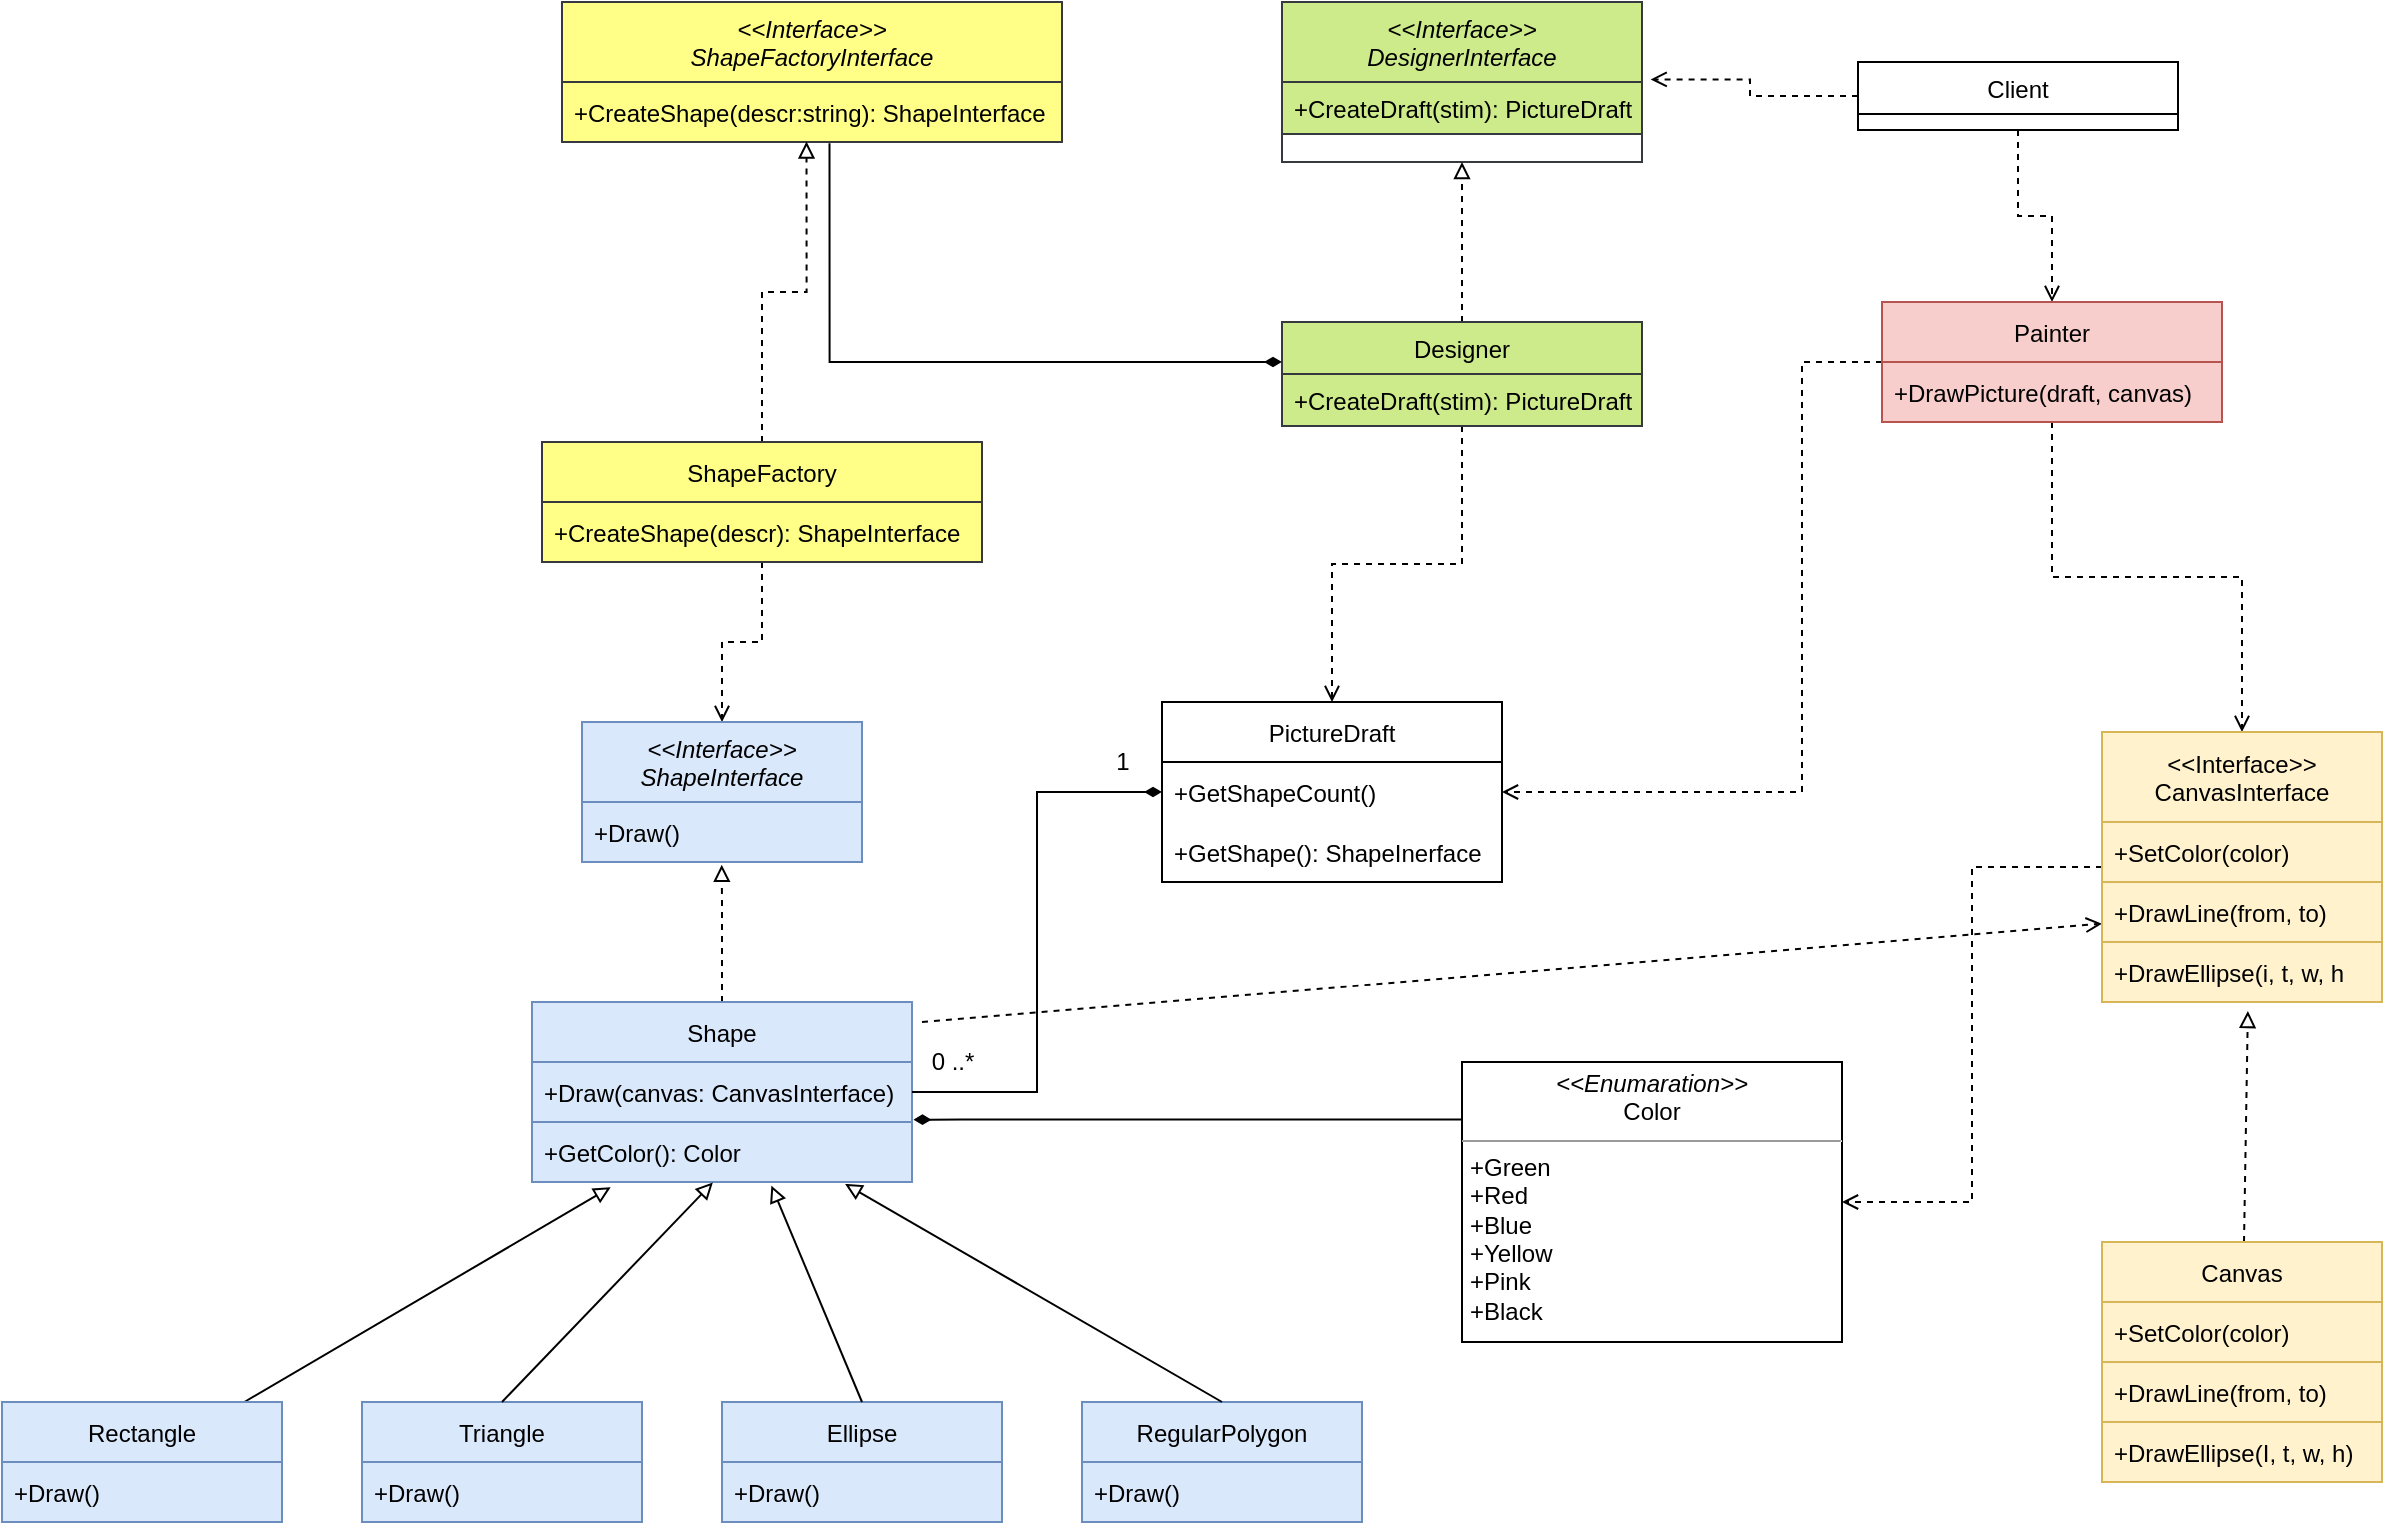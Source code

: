 <mxfile version="17.2.4" type="github">
  <diagram id="C5RBs43oDa-KdzZeNtuy" name="Page-1">
    <mxGraphModel dx="2424" dy="891" grid="1" gridSize="10" guides="1" tooltips="1" connect="1" arrows="1" fold="1" page="1" pageScale="1" pageWidth="827" pageHeight="1169" math="0" shadow="0">
      <root>
        <mxCell id="WIyWlLk6GJQsqaUBKTNV-0" />
        <mxCell id="WIyWlLk6GJQsqaUBKTNV-1" parent="WIyWlLk6GJQsqaUBKTNV-0" />
        <mxCell id="zkfFHV4jXpPFQw0GAbJ--0" value="&lt;&lt;Interface&gt;&gt;&#xa;DesignerInterface" style="swimlane;fontStyle=2;align=center;verticalAlign=top;childLayout=stackLayout;horizontal=1;startSize=40;horizontalStack=0;resizeParent=1;resizeLast=0;collapsible=1;marginBottom=0;rounded=0;shadow=0;strokeWidth=1;fillColor=#cdeb8b;strokeColor=#36393d;" parent="WIyWlLk6GJQsqaUBKTNV-1" vertex="1">
          <mxGeometry x="220" y="100" width="180" height="80" as="geometry">
            <mxRectangle x="230" y="140" width="160" height="26" as="alternateBounds" />
          </mxGeometry>
        </mxCell>
        <mxCell id="zkfFHV4jXpPFQw0GAbJ--5" value="+CreateDraft(stim): PictureDraft" style="text;align=left;verticalAlign=top;spacingLeft=4;spacingRight=4;overflow=hidden;rotatable=0;points=[[0,0.5],[1,0.5]];portConstraint=eastwest;fillColor=#cdeb8b;strokeColor=#36393d;" parent="zkfFHV4jXpPFQw0GAbJ--0" vertex="1">
          <mxGeometry y="40" width="180" height="26" as="geometry" />
        </mxCell>
        <mxCell id="34K8-OLlR78BjBaU6Wkd-9" style="edgeStyle=orthogonalEdgeStyle;rounded=0;orthogonalLoop=1;jettySize=auto;html=1;entryX=0.5;entryY=1;entryDx=0;entryDy=0;fontFamily=Helvetica;fontSize=12;fontColor=default;dashed=1;endArrow=block;endFill=0;" edge="1" parent="WIyWlLk6GJQsqaUBKTNV-1" source="zkfFHV4jXpPFQw0GAbJ--6" target="zkfFHV4jXpPFQw0GAbJ--0">
          <mxGeometry relative="1" as="geometry" />
        </mxCell>
        <mxCell id="34K8-OLlR78BjBaU6Wkd-48" style="edgeStyle=orthogonalEdgeStyle;rounded=0;orthogonalLoop=1;jettySize=auto;html=1;entryX=0.5;entryY=0;entryDx=0;entryDy=0;fontFamily=Helvetica;fontSize=12;fontColor=default;endArrow=open;endFill=0;dashed=1;" edge="1" parent="WIyWlLk6GJQsqaUBKTNV-1" source="zkfFHV4jXpPFQw0GAbJ--6" target="34K8-OLlR78BjBaU6Wkd-44">
          <mxGeometry relative="1" as="geometry" />
        </mxCell>
        <mxCell id="zkfFHV4jXpPFQw0GAbJ--6" value="Designer" style="swimlane;fontStyle=0;align=center;verticalAlign=top;childLayout=stackLayout;horizontal=1;startSize=26;horizontalStack=0;resizeParent=1;resizeLast=0;collapsible=1;marginBottom=0;rounded=0;shadow=0;strokeWidth=1;fillColor=#cdeb8b;strokeColor=#36393d;" parent="WIyWlLk6GJQsqaUBKTNV-1" vertex="1">
          <mxGeometry x="220" y="260" width="180" height="52" as="geometry">
            <mxRectangle x="120" y="360" width="160" height="26" as="alternateBounds" />
          </mxGeometry>
        </mxCell>
        <mxCell id="zkfFHV4jXpPFQw0GAbJ--8" value="+CreateDraft(stim): PictureDraft" style="text;align=left;verticalAlign=top;spacingLeft=4;spacingRight=4;overflow=hidden;rotatable=0;points=[[0,0.5],[1,0.5]];portConstraint=eastwest;rounded=0;shadow=0;html=0;fillColor=#cdeb8b;strokeColor=#36393d;" parent="zkfFHV4jXpPFQw0GAbJ--6" vertex="1">
          <mxGeometry y="26" width="180" height="26" as="geometry" />
        </mxCell>
        <mxCell id="34K8-OLlR78BjBaU6Wkd-52" style="edgeStyle=orthogonalEdgeStyle;rounded=0;orthogonalLoop=1;jettySize=auto;html=1;entryX=1.024;entryY=-0.05;entryDx=0;entryDy=0;entryPerimeter=0;fontFamily=Helvetica;fontSize=12;fontColor=default;endArrow=open;endFill=0;dashed=1;" edge="1" parent="WIyWlLk6GJQsqaUBKTNV-1" source="zkfFHV4jXpPFQw0GAbJ--17" target="zkfFHV4jXpPFQw0GAbJ--5">
          <mxGeometry relative="1" as="geometry" />
        </mxCell>
        <mxCell id="34K8-OLlR78BjBaU6Wkd-57" style="edgeStyle=orthogonalEdgeStyle;rounded=0;orthogonalLoop=1;jettySize=auto;html=1;entryX=0.5;entryY=0;entryDx=0;entryDy=0;dashed=1;fontFamily=Helvetica;fontSize=12;fontColor=default;endArrow=open;endFill=0;" edge="1" parent="WIyWlLk6GJQsqaUBKTNV-1" source="zkfFHV4jXpPFQw0GAbJ--17" target="34K8-OLlR78BjBaU6Wkd-53">
          <mxGeometry relative="1" as="geometry" />
        </mxCell>
        <mxCell id="zkfFHV4jXpPFQw0GAbJ--17" value="Client" style="swimlane;fontStyle=0;align=center;verticalAlign=top;childLayout=stackLayout;horizontal=1;startSize=26;horizontalStack=0;resizeParent=1;resizeLast=0;collapsible=1;marginBottom=0;rounded=0;shadow=0;strokeWidth=1;" parent="WIyWlLk6GJQsqaUBKTNV-1" vertex="1">
          <mxGeometry x="508" y="130" width="160" height="34" as="geometry">
            <mxRectangle x="550" y="140" width="160" height="26" as="alternateBounds" />
          </mxGeometry>
        </mxCell>
        <mxCell id="34K8-OLlR78BjBaU6Wkd-10" value="&lt;&lt;Interface&gt;&gt;&#xa;ShapeFactoryInterface" style="swimlane;fontStyle=2;childLayout=stackLayout;horizontal=1;startSize=40;horizontalStack=0;resizeParent=1;resizeParentMax=0;resizeLast=0;collapsible=1;marginBottom=0;rounded=0;shadow=0;fontFamily=Helvetica;fontSize=12;fillColor=#ffff88;html=0;strokeColor=#36393d;" vertex="1" parent="WIyWlLk6GJQsqaUBKTNV-1">
          <mxGeometry x="-140" y="100" width="250" height="70" as="geometry" />
        </mxCell>
        <mxCell id="34K8-OLlR78BjBaU6Wkd-11" value="+CreateShape(descr:string): ShapeInterface" style="text;strokeColor=#36393d;fillColor=#ffff88;align=left;verticalAlign=middle;spacingLeft=4;spacingRight=4;overflow=hidden;points=[[0,0.5],[1,0.5]];portConstraint=eastwest;rotatable=0;rounded=0;shadow=0;fontFamily=Helvetica;fontSize=12;html=0;" vertex="1" parent="34K8-OLlR78BjBaU6Wkd-10">
          <mxGeometry y="40" width="250" height="30" as="geometry" />
        </mxCell>
        <mxCell id="34K8-OLlR78BjBaU6Wkd-14" style="edgeStyle=orthogonalEdgeStyle;rounded=0;orthogonalLoop=1;jettySize=auto;html=1;fontFamily=Helvetica;fontSize=12;fontColor=default;endArrow=diamondThin;endFill=1;exitX=0.535;exitY=1.019;exitDx=0;exitDy=0;exitPerimeter=0;" edge="1" parent="WIyWlLk6GJQsqaUBKTNV-1" source="34K8-OLlR78BjBaU6Wkd-11" target="zkfFHV4jXpPFQw0GAbJ--6">
          <mxGeometry relative="1" as="geometry">
            <Array as="points">
              <mxPoint x="-6" y="280" />
            </Array>
          </mxGeometry>
        </mxCell>
        <mxCell id="34K8-OLlR78BjBaU6Wkd-19" style="edgeStyle=orthogonalEdgeStyle;rounded=0;orthogonalLoop=1;jettySize=auto;html=1;fontFamily=Helvetica;fontSize=12;fontColor=default;endArrow=block;endFill=0;entryX=0.489;entryY=0.993;entryDx=0;entryDy=0;entryPerimeter=0;dashed=1;" edge="1" parent="WIyWlLk6GJQsqaUBKTNV-1" source="34K8-OLlR78BjBaU6Wkd-15" target="34K8-OLlR78BjBaU6Wkd-11">
          <mxGeometry relative="1" as="geometry">
            <mxPoint x="-20" y="190" as="targetPoint" />
          </mxGeometry>
        </mxCell>
        <mxCell id="34K8-OLlR78BjBaU6Wkd-29" style="edgeStyle=orthogonalEdgeStyle;rounded=0;orthogonalLoop=1;jettySize=auto;html=1;entryX=0.5;entryY=0;entryDx=0;entryDy=0;dashed=1;fontFamily=Helvetica;fontSize=12;fontColor=default;endArrow=open;endFill=0;" edge="1" parent="WIyWlLk6GJQsqaUBKTNV-1" source="34K8-OLlR78BjBaU6Wkd-15" target="34K8-OLlR78BjBaU6Wkd-20">
          <mxGeometry relative="1" as="geometry" />
        </mxCell>
        <mxCell id="34K8-OLlR78BjBaU6Wkd-15" value="ShapeFactory" style="swimlane;fontStyle=0;childLayout=stackLayout;horizontal=1;startSize=30;horizontalStack=0;resizeParent=1;resizeParentMax=0;resizeLast=0;collapsible=1;marginBottom=0;rounded=0;shadow=0;fontFamily=Helvetica;fontSize=12;fillColor=#ffff88;html=0;strokeColor=#36393d;" vertex="1" parent="WIyWlLk6GJQsqaUBKTNV-1">
          <mxGeometry x="-150" y="320" width="220" height="60" as="geometry" />
        </mxCell>
        <mxCell id="34K8-OLlR78BjBaU6Wkd-16" value="+CreateShape(descr): ShapeInterface" style="text;strokeColor=#36393d;fillColor=#ffff88;align=left;verticalAlign=middle;spacingLeft=4;spacingRight=4;overflow=hidden;points=[[0,0.5],[1,0.5]];portConstraint=eastwest;rotatable=0;rounded=0;shadow=0;fontFamily=Helvetica;fontSize=12;html=0;" vertex="1" parent="34K8-OLlR78BjBaU6Wkd-15">
          <mxGeometry y="30" width="220" height="30" as="geometry" />
        </mxCell>
        <mxCell id="34K8-OLlR78BjBaU6Wkd-20" value="&lt;&lt;Interface&gt;&gt;&#xa;ShapeInterface" style="swimlane;fontStyle=2;childLayout=stackLayout;horizontal=1;startSize=40;horizontalStack=0;resizeParent=1;resizeParentMax=0;resizeLast=0;collapsible=1;marginBottom=0;rounded=0;shadow=0;fontFamily=Helvetica;fontSize=12;fillColor=#dae8fc;html=0;strokeColor=#6c8ebf;" vertex="1" parent="WIyWlLk6GJQsqaUBKTNV-1">
          <mxGeometry x="-130" y="460" width="140" height="70" as="geometry" />
        </mxCell>
        <mxCell id="34K8-OLlR78BjBaU6Wkd-21" value="+Draw()" style="text;strokeColor=#6c8ebf;fillColor=#dae8fc;align=left;verticalAlign=middle;spacingLeft=4;spacingRight=4;overflow=hidden;points=[[0,0.5],[1,0.5]];portConstraint=eastwest;rotatable=0;rounded=0;shadow=0;fontFamily=Helvetica;fontSize=12;html=0;" vertex="1" parent="34K8-OLlR78BjBaU6Wkd-20">
          <mxGeometry y="40" width="140" height="30" as="geometry" />
        </mxCell>
        <mxCell id="34K8-OLlR78BjBaU6Wkd-28" style="edgeStyle=orthogonalEdgeStyle;rounded=0;orthogonalLoop=1;jettySize=auto;html=1;entryX=0.499;entryY=1.047;entryDx=0;entryDy=0;entryPerimeter=0;dashed=1;fontFamily=Helvetica;fontSize=12;fontColor=default;endArrow=block;endFill=0;" edge="1" parent="WIyWlLk6GJQsqaUBKTNV-1" source="34K8-OLlR78BjBaU6Wkd-24" target="34K8-OLlR78BjBaU6Wkd-21">
          <mxGeometry relative="1" as="geometry">
            <Array as="points">
              <mxPoint x="-60" y="550" />
              <mxPoint x="-60" y="550" />
            </Array>
          </mxGeometry>
        </mxCell>
        <mxCell id="34K8-OLlR78BjBaU6Wkd-69" style="rounded=0;orthogonalLoop=1;jettySize=auto;html=1;fontFamily=Helvetica;fontSize=12;fontColor=default;endArrow=open;endFill=0;dashed=1;" edge="1" parent="WIyWlLk6GJQsqaUBKTNV-1" target="34K8-OLlR78BjBaU6Wkd-67">
          <mxGeometry relative="1" as="geometry">
            <mxPoint x="40" y="610" as="sourcePoint" />
          </mxGeometry>
        </mxCell>
        <mxCell id="34K8-OLlR78BjBaU6Wkd-24" value="Shape" style="swimlane;fontStyle=0;childLayout=stackLayout;horizontal=1;startSize=30;horizontalStack=0;resizeParent=1;resizeParentMax=0;resizeLast=0;collapsible=1;marginBottom=0;rounded=0;shadow=0;fontFamily=Helvetica;fontSize=12;fillColor=#dae8fc;html=0;strokeColor=#6c8ebf;" vertex="1" parent="WIyWlLk6GJQsqaUBKTNV-1">
          <mxGeometry x="-155" y="600" width="190" height="90" as="geometry" />
        </mxCell>
        <mxCell id="34K8-OLlR78BjBaU6Wkd-25" value="+Draw(canvas: CanvasInterface)" style="text;strokeColor=#6c8ebf;fillColor=#dae8fc;align=left;verticalAlign=middle;spacingLeft=4;spacingRight=4;overflow=hidden;points=[[0,0.5],[1,0.5]];portConstraint=eastwest;rotatable=0;rounded=0;shadow=0;fontFamily=Helvetica;fontSize=12;html=0;" vertex="1" parent="34K8-OLlR78BjBaU6Wkd-24">
          <mxGeometry y="30" width="190" height="30" as="geometry" />
        </mxCell>
        <mxCell id="34K8-OLlR78BjBaU6Wkd-26" value="+GetColor(): Color" style="text;strokeColor=#6c8ebf;fillColor=#dae8fc;align=left;verticalAlign=middle;spacingLeft=4;spacingRight=4;overflow=hidden;points=[[0,0.5],[1,0.5]];portConstraint=eastwest;rotatable=0;rounded=0;shadow=0;fontFamily=Helvetica;fontSize=12;html=0;" vertex="1" parent="34K8-OLlR78BjBaU6Wkd-24">
          <mxGeometry y="60" width="190" height="30" as="geometry" />
        </mxCell>
        <mxCell id="34K8-OLlR78BjBaU6Wkd-40" style="rounded=0;orthogonalLoop=1;jettySize=auto;html=1;entryX=0.207;entryY=1.087;entryDx=0;entryDy=0;entryPerimeter=0;fontFamily=Helvetica;fontSize=12;fontColor=default;endArrow=block;endFill=0;" edge="1" parent="WIyWlLk6GJQsqaUBKTNV-1" source="34K8-OLlR78BjBaU6Wkd-30" target="34K8-OLlR78BjBaU6Wkd-26">
          <mxGeometry relative="1" as="geometry" />
        </mxCell>
        <mxCell id="34K8-OLlR78BjBaU6Wkd-30" value="Rectangle" style="swimlane;fontStyle=0;childLayout=stackLayout;horizontal=1;startSize=30;horizontalStack=0;resizeParent=1;resizeParentMax=0;resizeLast=0;collapsible=1;marginBottom=0;rounded=0;shadow=0;fontFamily=Helvetica;fontSize=12;fillColor=#dae8fc;html=0;strokeColor=#6c8ebf;" vertex="1" parent="WIyWlLk6GJQsqaUBKTNV-1">
          <mxGeometry x="-420" y="800" width="140" height="60" as="geometry" />
        </mxCell>
        <mxCell id="34K8-OLlR78BjBaU6Wkd-31" value="+Draw()" style="text;strokeColor=#6c8ebf;fillColor=#dae8fc;align=left;verticalAlign=middle;spacingLeft=4;spacingRight=4;overflow=hidden;points=[[0,0.5],[1,0.5]];portConstraint=eastwest;rotatable=0;rounded=0;shadow=0;fontFamily=Helvetica;fontSize=12;html=0;" vertex="1" parent="34K8-OLlR78BjBaU6Wkd-30">
          <mxGeometry y="30" width="140" height="30" as="geometry" />
        </mxCell>
        <mxCell id="34K8-OLlR78BjBaU6Wkd-34" value="Triangle" style="swimlane;fontStyle=0;childLayout=stackLayout;horizontal=1;startSize=30;horizontalStack=0;resizeParent=1;resizeParentMax=0;resizeLast=0;collapsible=1;marginBottom=0;rounded=0;shadow=0;fontFamily=Helvetica;fontSize=12;fillColor=#dae8fc;html=0;strokeColor=#6c8ebf;" vertex="1" parent="WIyWlLk6GJQsqaUBKTNV-1">
          <mxGeometry x="-240" y="800" width="140" height="60" as="geometry" />
        </mxCell>
        <mxCell id="34K8-OLlR78BjBaU6Wkd-35" value="+Draw()" style="text;strokeColor=#6c8ebf;fillColor=#dae8fc;align=left;verticalAlign=middle;spacingLeft=4;spacingRight=4;overflow=hidden;points=[[0,0.5],[1,0.5]];portConstraint=eastwest;rotatable=0;rounded=0;shadow=0;fontFamily=Helvetica;fontSize=12;html=0;" vertex="1" parent="34K8-OLlR78BjBaU6Wkd-34">
          <mxGeometry y="30" width="140" height="30" as="geometry" />
        </mxCell>
        <mxCell id="34K8-OLlR78BjBaU6Wkd-36" value="Ellipse" style="swimlane;fontStyle=0;childLayout=stackLayout;horizontal=1;startSize=30;horizontalStack=0;resizeParent=1;resizeParentMax=0;resizeLast=0;collapsible=1;marginBottom=0;rounded=0;shadow=0;fontFamily=Helvetica;fontSize=12;fillColor=#dae8fc;html=0;strokeColor=#6c8ebf;" vertex="1" parent="WIyWlLk6GJQsqaUBKTNV-1">
          <mxGeometry x="-60" y="800" width="140" height="60" as="geometry" />
        </mxCell>
        <mxCell id="34K8-OLlR78BjBaU6Wkd-37" value="+Draw()" style="text;strokeColor=#6c8ebf;fillColor=#dae8fc;align=left;verticalAlign=middle;spacingLeft=4;spacingRight=4;overflow=hidden;points=[[0,0.5],[1,0.5]];portConstraint=eastwest;rotatable=0;rounded=0;shadow=0;fontFamily=Helvetica;fontSize=12;html=0;" vertex="1" parent="34K8-OLlR78BjBaU6Wkd-36">
          <mxGeometry y="30" width="140" height="30" as="geometry" />
        </mxCell>
        <mxCell id="34K8-OLlR78BjBaU6Wkd-38" value="RegularPolygon" style="swimlane;fontStyle=0;childLayout=stackLayout;horizontal=1;startSize=30;horizontalStack=0;resizeParent=1;resizeParentMax=0;resizeLast=0;collapsible=1;marginBottom=0;rounded=0;shadow=0;fontFamily=Helvetica;fontSize=12;fillColor=#dae8fc;html=0;strokeColor=#6c8ebf;" vertex="1" parent="WIyWlLk6GJQsqaUBKTNV-1">
          <mxGeometry x="120" y="800" width="140" height="60" as="geometry" />
        </mxCell>
        <mxCell id="34K8-OLlR78BjBaU6Wkd-39" value="+Draw()" style="text;strokeColor=#6c8ebf;fillColor=#dae8fc;align=left;verticalAlign=middle;spacingLeft=4;spacingRight=4;overflow=hidden;points=[[0,0.5],[1,0.5]];portConstraint=eastwest;rotatable=0;rounded=0;shadow=0;fontFamily=Helvetica;fontSize=12;html=0;" vertex="1" parent="34K8-OLlR78BjBaU6Wkd-38">
          <mxGeometry y="30" width="140" height="30" as="geometry" />
        </mxCell>
        <mxCell id="34K8-OLlR78BjBaU6Wkd-41" style="rounded=0;orthogonalLoop=1;jettySize=auto;html=1;entryX=0.476;entryY=1.007;entryDx=0;entryDy=0;entryPerimeter=0;fontFamily=Helvetica;fontSize=12;fontColor=default;endArrow=block;endFill=0;exitX=0.5;exitY=0;exitDx=0;exitDy=0;" edge="1" parent="WIyWlLk6GJQsqaUBKTNV-1" source="34K8-OLlR78BjBaU6Wkd-34" target="34K8-OLlR78BjBaU6Wkd-26">
          <mxGeometry relative="1" as="geometry">
            <mxPoint x="-281.399" y="810" as="sourcePoint" />
            <mxPoint x="-66.94" y="700.21" as="targetPoint" />
          </mxGeometry>
        </mxCell>
        <mxCell id="34K8-OLlR78BjBaU6Wkd-42" style="rounded=0;orthogonalLoop=1;jettySize=auto;html=1;fontFamily=Helvetica;fontSize=12;fontColor=default;endArrow=block;endFill=0;exitX=0.5;exitY=0;exitDx=0;exitDy=0;entryX=0.63;entryY=1.06;entryDx=0;entryDy=0;entryPerimeter=0;" edge="1" parent="WIyWlLk6GJQsqaUBKTNV-1" source="34K8-OLlR78BjBaU6Wkd-36" target="34K8-OLlR78BjBaU6Wkd-26">
          <mxGeometry relative="1" as="geometry">
            <mxPoint x="-271.399" y="820" as="sourcePoint" />
            <mxPoint x="-70" y="690" as="targetPoint" />
          </mxGeometry>
        </mxCell>
        <mxCell id="34K8-OLlR78BjBaU6Wkd-43" style="rounded=0;orthogonalLoop=1;jettySize=auto;html=1;fontFamily=Helvetica;fontSize=12;fontColor=default;endArrow=block;endFill=0;exitX=0.5;exitY=0;exitDx=0;exitDy=0;entryX=0.824;entryY=1.033;entryDx=0;entryDy=0;entryPerimeter=0;" edge="1" parent="WIyWlLk6GJQsqaUBKTNV-1" source="34K8-OLlR78BjBaU6Wkd-38" target="34K8-OLlR78BjBaU6Wkd-26">
          <mxGeometry relative="1" as="geometry">
            <mxPoint x="-261.399" y="830" as="sourcePoint" />
            <mxPoint x="-70" y="690" as="targetPoint" />
          </mxGeometry>
        </mxCell>
        <mxCell id="34K8-OLlR78BjBaU6Wkd-44" value="PictureDraft" style="swimlane;fontStyle=0;childLayout=stackLayout;horizontal=1;startSize=30;horizontalStack=0;resizeParent=1;resizeParentMax=0;resizeLast=0;collapsible=1;marginBottom=0;rounded=0;shadow=0;fontFamily=Helvetica;fontSize=12;fontColor=default;fillColor=none;gradientColor=none;html=0;" vertex="1" parent="WIyWlLk6GJQsqaUBKTNV-1">
          <mxGeometry x="160" y="450" width="170" height="90" as="geometry" />
        </mxCell>
        <mxCell id="34K8-OLlR78BjBaU6Wkd-45" value="+GetShapeCount()" style="text;strokeColor=none;fillColor=none;align=left;verticalAlign=middle;spacingLeft=4;spacingRight=4;overflow=hidden;points=[[0,0.5],[1,0.5]];portConstraint=eastwest;rotatable=0;rounded=0;shadow=0;fontFamily=Helvetica;fontSize=12;fontColor=default;html=0;" vertex="1" parent="34K8-OLlR78BjBaU6Wkd-44">
          <mxGeometry y="30" width="170" height="30" as="geometry" />
        </mxCell>
        <mxCell id="34K8-OLlR78BjBaU6Wkd-46" value="+GetShape(): ShapeInerface" style="text;strokeColor=none;fillColor=none;align=left;verticalAlign=middle;spacingLeft=4;spacingRight=4;overflow=hidden;points=[[0,0.5],[1,0.5]];portConstraint=eastwest;rotatable=0;rounded=0;shadow=0;fontFamily=Helvetica;fontSize=12;fontColor=default;html=0;" vertex="1" parent="34K8-OLlR78BjBaU6Wkd-44">
          <mxGeometry y="60" width="170" height="30" as="geometry" />
        </mxCell>
        <mxCell id="34K8-OLlR78BjBaU6Wkd-49" style="edgeStyle=orthogonalEdgeStyle;rounded=0;orthogonalLoop=1;jettySize=auto;html=1;entryX=0;entryY=0.5;entryDx=0;entryDy=0;fontFamily=Helvetica;fontSize=12;fontColor=default;endArrow=diamondThin;endFill=1;" edge="1" parent="WIyWlLk6GJQsqaUBKTNV-1" source="34K8-OLlR78BjBaU6Wkd-25" target="34K8-OLlR78BjBaU6Wkd-45">
          <mxGeometry relative="1" as="geometry" />
        </mxCell>
        <mxCell id="34K8-OLlR78BjBaU6Wkd-50" value="1" style="text;html=1;align=center;verticalAlign=middle;resizable=0;points=[];autosize=1;strokeColor=none;fillColor=none;fontSize=12;fontFamily=Helvetica;fontColor=default;" vertex="1" parent="WIyWlLk6GJQsqaUBKTNV-1">
          <mxGeometry x="130" y="470" width="20" height="20" as="geometry" />
        </mxCell>
        <mxCell id="34K8-OLlR78BjBaU6Wkd-51" value="0 ..*" style="text;html=1;align=center;verticalAlign=middle;resizable=0;points=[];autosize=1;strokeColor=none;fillColor=none;fontSize=12;fontFamily=Helvetica;fontColor=default;" vertex="1" parent="WIyWlLk6GJQsqaUBKTNV-1">
          <mxGeometry x="35" y="620" width="40" height="20" as="geometry" />
        </mxCell>
        <mxCell id="34K8-OLlR78BjBaU6Wkd-58" style="edgeStyle=orthogonalEdgeStyle;rounded=0;orthogonalLoop=1;jettySize=auto;html=1;entryX=1;entryY=0.5;entryDx=0;entryDy=0;dashed=1;fontFamily=Helvetica;fontSize=12;fontColor=default;endArrow=open;endFill=0;" edge="1" parent="WIyWlLk6GJQsqaUBKTNV-1" source="34K8-OLlR78BjBaU6Wkd-53" target="34K8-OLlR78BjBaU6Wkd-45">
          <mxGeometry relative="1" as="geometry">
            <Array as="points">
              <mxPoint x="480" y="280" />
              <mxPoint x="480" y="495" />
            </Array>
          </mxGeometry>
        </mxCell>
        <mxCell id="34K8-OLlR78BjBaU6Wkd-70" style="edgeStyle=orthogonalEdgeStyle;rounded=0;orthogonalLoop=1;jettySize=auto;html=1;dashed=1;fontFamily=Helvetica;fontSize=12;fontColor=default;endArrow=open;endFill=0;" edge="1" parent="WIyWlLk6GJQsqaUBKTNV-1" source="34K8-OLlR78BjBaU6Wkd-53" target="34K8-OLlR78BjBaU6Wkd-65">
          <mxGeometry relative="1" as="geometry" />
        </mxCell>
        <mxCell id="34K8-OLlR78BjBaU6Wkd-53" value="Painter" style="swimlane;fontStyle=0;childLayout=stackLayout;horizontal=1;startSize=30;horizontalStack=0;resizeParent=1;resizeParentMax=0;resizeLast=0;collapsible=1;marginBottom=0;rounded=0;shadow=0;fontFamily=Helvetica;fontSize=12;fillColor=#f8cecc;html=0;strokeColor=#b85450;" vertex="1" parent="WIyWlLk6GJQsqaUBKTNV-1">
          <mxGeometry x="520" y="250" width="170" height="60" as="geometry" />
        </mxCell>
        <mxCell id="34K8-OLlR78BjBaU6Wkd-54" value="+DrawPicture(draft, canvas)" style="text;strokeColor=#b85450;fillColor=#f8cecc;align=left;verticalAlign=middle;spacingLeft=4;spacingRight=4;overflow=hidden;points=[[0,0.5],[1,0.5]];portConstraint=eastwest;rotatable=0;rounded=0;shadow=0;fontFamily=Helvetica;fontSize=12;html=0;" vertex="1" parent="34K8-OLlR78BjBaU6Wkd-53">
          <mxGeometry y="30" width="170" height="30" as="geometry" />
        </mxCell>
        <mxCell id="34K8-OLlR78BjBaU6Wkd-64" style="edgeStyle=orthogonalEdgeStyle;rounded=0;orthogonalLoop=1;jettySize=auto;html=1;fontFamily=Helvetica;fontSize=12;fontColor=default;endArrow=diamondThin;endFill=1;entryX=1.004;entryY=-0.039;entryDx=0;entryDy=0;entryPerimeter=0;" edge="1" parent="WIyWlLk6GJQsqaUBKTNV-1" source="34K8-OLlR78BjBaU6Wkd-63" target="34K8-OLlR78BjBaU6Wkd-26">
          <mxGeometry relative="1" as="geometry">
            <mxPoint x="40" y="660" as="targetPoint" />
            <Array as="points">
              <mxPoint x="60" y="659" />
            </Array>
          </mxGeometry>
        </mxCell>
        <mxCell id="34K8-OLlR78BjBaU6Wkd-63" value="&lt;p style=&quot;margin: 0px ; margin-top: 4px ; text-align: center&quot;&gt;&lt;i&gt;&amp;lt;&amp;lt;Enumaration&amp;gt;&amp;gt;&lt;/i&gt;&lt;br&gt;Color&lt;/p&gt;&lt;hr size=&quot;1&quot;&gt;&lt;p style=&quot;margin: 0px ; margin-left: 4px&quot;&gt;+Green&lt;/p&gt;&lt;p style=&quot;margin: 0px ; margin-left: 4px&quot;&gt;+Red&lt;/p&gt;&lt;p style=&quot;margin: 0px ; margin-left: 4px&quot;&gt;+Blue&lt;/p&gt;&lt;p style=&quot;margin: 0px ; margin-left: 4px&quot;&gt;+Yellow&lt;/p&gt;&lt;p style=&quot;margin: 0px ; margin-left: 4px&quot;&gt;+Pink&lt;/p&gt;&lt;p style=&quot;margin: 0px ; margin-left: 4px&quot;&gt;+Black&lt;/p&gt;" style="verticalAlign=top;align=left;overflow=fill;fontSize=12;fontFamily=Helvetica;html=1;rounded=0;shadow=0;fontColor=default;fillColor=none;gradientColor=none;" vertex="1" parent="WIyWlLk6GJQsqaUBKTNV-1">
          <mxGeometry x="310" y="630" width="190" height="140" as="geometry" />
        </mxCell>
        <mxCell id="34K8-OLlR78BjBaU6Wkd-71" style="edgeStyle=orthogonalEdgeStyle;rounded=0;orthogonalLoop=1;jettySize=auto;html=1;entryX=1;entryY=0.5;entryDx=0;entryDy=0;dashed=1;fontFamily=Helvetica;fontSize=12;fontColor=default;endArrow=open;endFill=0;" edge="1" parent="WIyWlLk6GJQsqaUBKTNV-1" source="34K8-OLlR78BjBaU6Wkd-65" target="34K8-OLlR78BjBaU6Wkd-63">
          <mxGeometry relative="1" as="geometry" />
        </mxCell>
        <mxCell id="34K8-OLlR78BjBaU6Wkd-65" value="&lt;&lt;Interface&gt;&gt;&#xa;CanvasInterface" style="swimlane;fontStyle=0;childLayout=stackLayout;horizontal=1;startSize=45;horizontalStack=0;resizeParent=1;resizeParentMax=0;resizeLast=0;collapsible=1;marginBottom=0;rounded=0;shadow=0;fontFamily=Helvetica;fontSize=12;fillColor=#fff2cc;html=0;strokeColor=#d6b656;" vertex="1" parent="WIyWlLk6GJQsqaUBKTNV-1">
          <mxGeometry x="630" y="465" width="140" height="135" as="geometry" />
        </mxCell>
        <mxCell id="34K8-OLlR78BjBaU6Wkd-66" value="+SetColor(color)" style="text;strokeColor=#d6b656;fillColor=#fff2cc;align=left;verticalAlign=middle;spacingLeft=4;spacingRight=4;overflow=hidden;points=[[0,0.5],[1,0.5]];portConstraint=eastwest;rotatable=0;rounded=0;shadow=0;fontFamily=Helvetica;fontSize=12;html=0;" vertex="1" parent="34K8-OLlR78BjBaU6Wkd-65">
          <mxGeometry y="45" width="140" height="30" as="geometry" />
        </mxCell>
        <mxCell id="34K8-OLlR78BjBaU6Wkd-67" value="+DrawLine(from, to)" style="text;strokeColor=#d6b656;fillColor=#fff2cc;align=left;verticalAlign=middle;spacingLeft=4;spacingRight=4;overflow=hidden;points=[[0,0.5],[1,0.5]];portConstraint=eastwest;rotatable=0;rounded=0;shadow=0;fontFamily=Helvetica;fontSize=12;html=0;" vertex="1" parent="34K8-OLlR78BjBaU6Wkd-65">
          <mxGeometry y="75" width="140" height="30" as="geometry" />
        </mxCell>
        <mxCell id="34K8-OLlR78BjBaU6Wkd-68" value="+DrawEllipse(i, t, w, h" style="text;strokeColor=#d6b656;fillColor=#fff2cc;align=left;verticalAlign=middle;spacingLeft=4;spacingRight=4;overflow=hidden;points=[[0,0.5],[1,0.5]];portConstraint=eastwest;rotatable=0;rounded=0;shadow=0;fontFamily=Helvetica;fontSize=12;html=0;" vertex="1" parent="34K8-OLlR78BjBaU6Wkd-65">
          <mxGeometry y="105" width="140" height="30" as="geometry" />
        </mxCell>
        <mxCell id="34K8-OLlR78BjBaU6Wkd-77" style="rounded=0;orthogonalLoop=1;jettySize=auto;html=1;dashed=1;fontFamily=Helvetica;fontSize=12;fontColor=default;endArrow=block;endFill=0;entryX=0.521;entryY=1.15;entryDx=0;entryDy=0;entryPerimeter=0;" edge="1" parent="WIyWlLk6GJQsqaUBKTNV-1" source="34K8-OLlR78BjBaU6Wkd-72" target="34K8-OLlR78BjBaU6Wkd-68">
          <mxGeometry relative="1" as="geometry">
            <mxPoint x="670" y="590" as="targetPoint" />
          </mxGeometry>
        </mxCell>
        <mxCell id="34K8-OLlR78BjBaU6Wkd-72" value="Canvas" style="swimlane;fontStyle=0;childLayout=stackLayout;horizontal=1;startSize=30;horizontalStack=0;resizeParent=1;resizeParentMax=0;resizeLast=0;collapsible=1;marginBottom=0;rounded=0;shadow=0;fontFamily=Helvetica;fontSize=12;fillColor=#fff2cc;html=0;strokeColor=#d6b656;" vertex="1" parent="WIyWlLk6GJQsqaUBKTNV-1">
          <mxGeometry x="630" y="720" width="140" height="120" as="geometry" />
        </mxCell>
        <mxCell id="34K8-OLlR78BjBaU6Wkd-73" value="+SetColor(color)" style="text;strokeColor=#d6b656;fillColor=#fff2cc;align=left;verticalAlign=middle;spacingLeft=4;spacingRight=4;overflow=hidden;points=[[0,0.5],[1,0.5]];portConstraint=eastwest;rotatable=0;rounded=0;shadow=0;fontFamily=Helvetica;fontSize=12;html=0;" vertex="1" parent="34K8-OLlR78BjBaU6Wkd-72">
          <mxGeometry y="30" width="140" height="30" as="geometry" />
        </mxCell>
        <mxCell id="34K8-OLlR78BjBaU6Wkd-74" value="+DrawLine(from, to)" style="text;strokeColor=#d6b656;fillColor=#fff2cc;align=left;verticalAlign=middle;spacingLeft=4;spacingRight=4;overflow=hidden;points=[[0,0.5],[1,0.5]];portConstraint=eastwest;rotatable=0;rounded=0;shadow=0;fontFamily=Helvetica;fontSize=12;html=0;" vertex="1" parent="34K8-OLlR78BjBaU6Wkd-72">
          <mxGeometry y="60" width="140" height="30" as="geometry" />
        </mxCell>
        <mxCell id="34K8-OLlR78BjBaU6Wkd-75" value="+DrawEllipse(I, t, w, h)" style="text;strokeColor=#d6b656;fillColor=#fff2cc;align=left;verticalAlign=middle;spacingLeft=4;spacingRight=4;overflow=hidden;points=[[0,0.5],[1,0.5]];portConstraint=eastwest;rotatable=0;rounded=0;shadow=0;fontFamily=Helvetica;fontSize=12;html=0;" vertex="1" parent="34K8-OLlR78BjBaU6Wkd-72">
          <mxGeometry y="90" width="140" height="30" as="geometry" />
        </mxCell>
      </root>
    </mxGraphModel>
  </diagram>
</mxfile>
